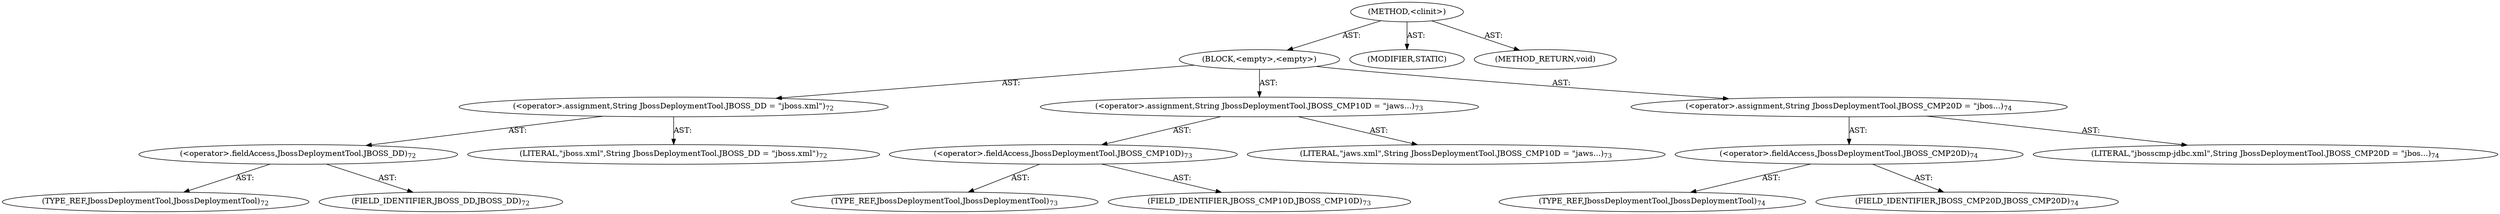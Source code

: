digraph "&lt;clinit&gt;" {  
"111669149702" [label = <(METHOD,&lt;clinit&gt;)> ]
"25769803788" [label = <(BLOCK,&lt;empty&gt;,&lt;empty&gt;)> ]
"30064771124" [label = <(&lt;operator&gt;.assignment,String JbossDeploymentTool.JBOSS_DD = &quot;jboss.xml&quot;)<SUB>72</SUB>> ]
"30064771125" [label = <(&lt;operator&gt;.fieldAccess,JbossDeploymentTool.JBOSS_DD)<SUB>72</SUB>> ]
"180388626437" [label = <(TYPE_REF,JbossDeploymentTool,JbossDeploymentTool)<SUB>72</SUB>> ]
"55834574861" [label = <(FIELD_IDENTIFIER,JBOSS_DD,JBOSS_DD)<SUB>72</SUB>> ]
"90194313221" [label = <(LITERAL,&quot;jboss.xml&quot;,String JbossDeploymentTool.JBOSS_DD = &quot;jboss.xml&quot;)<SUB>72</SUB>> ]
"30064771126" [label = <(&lt;operator&gt;.assignment,String JbossDeploymentTool.JBOSS_CMP10D = &quot;jaws...)<SUB>73</SUB>> ]
"30064771127" [label = <(&lt;operator&gt;.fieldAccess,JbossDeploymentTool.JBOSS_CMP10D)<SUB>73</SUB>> ]
"180388626438" [label = <(TYPE_REF,JbossDeploymentTool,JbossDeploymentTool)<SUB>73</SUB>> ]
"55834574862" [label = <(FIELD_IDENTIFIER,JBOSS_CMP10D,JBOSS_CMP10D)<SUB>73</SUB>> ]
"90194313222" [label = <(LITERAL,&quot;jaws.xml&quot;,String JbossDeploymentTool.JBOSS_CMP10D = &quot;jaws...)<SUB>73</SUB>> ]
"30064771128" [label = <(&lt;operator&gt;.assignment,String JbossDeploymentTool.JBOSS_CMP20D = &quot;jbos...)<SUB>74</SUB>> ]
"30064771129" [label = <(&lt;operator&gt;.fieldAccess,JbossDeploymentTool.JBOSS_CMP20D)<SUB>74</SUB>> ]
"180388626439" [label = <(TYPE_REF,JbossDeploymentTool,JbossDeploymentTool)<SUB>74</SUB>> ]
"55834574863" [label = <(FIELD_IDENTIFIER,JBOSS_CMP20D,JBOSS_CMP20D)<SUB>74</SUB>> ]
"90194313223" [label = <(LITERAL,&quot;jbosscmp-jdbc.xml&quot;,String JbossDeploymentTool.JBOSS_CMP20D = &quot;jbos...)<SUB>74</SUB>> ]
"133143986194" [label = <(MODIFIER,STATIC)> ]
"128849018886" [label = <(METHOD_RETURN,void)> ]
  "111669149702" -> "25769803788"  [ label = "AST: "] 
  "111669149702" -> "133143986194"  [ label = "AST: "] 
  "111669149702" -> "128849018886"  [ label = "AST: "] 
  "25769803788" -> "30064771124"  [ label = "AST: "] 
  "25769803788" -> "30064771126"  [ label = "AST: "] 
  "25769803788" -> "30064771128"  [ label = "AST: "] 
  "30064771124" -> "30064771125"  [ label = "AST: "] 
  "30064771124" -> "90194313221"  [ label = "AST: "] 
  "30064771125" -> "180388626437"  [ label = "AST: "] 
  "30064771125" -> "55834574861"  [ label = "AST: "] 
  "30064771126" -> "30064771127"  [ label = "AST: "] 
  "30064771126" -> "90194313222"  [ label = "AST: "] 
  "30064771127" -> "180388626438"  [ label = "AST: "] 
  "30064771127" -> "55834574862"  [ label = "AST: "] 
  "30064771128" -> "30064771129"  [ label = "AST: "] 
  "30064771128" -> "90194313223"  [ label = "AST: "] 
  "30064771129" -> "180388626439"  [ label = "AST: "] 
  "30064771129" -> "55834574863"  [ label = "AST: "] 
}
